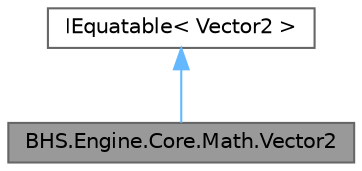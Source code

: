 digraph "BHS.Engine.Core.Math.Vector2"
{
 // LATEX_PDF_SIZE
  bgcolor="transparent";
  edge [fontname=Helvetica,fontsize=10,labelfontname=Helvetica,labelfontsize=10];
  node [fontname=Helvetica,fontsize=10,shape=box,height=0.2,width=0.4];
  Node1 [id="Node000001",label="BHS.Engine.Core.Math.Vector2",height=0.2,width=0.4,color="gray40", fillcolor="grey60", style="filled", fontcolor="black",tooltip="2D вектор для позиций и скоростей"];
  Node2 -> Node1 [id="edge1_Node000001_Node000002",dir="back",color="steelblue1",style="solid",tooltip=" "];
  Node2 [id="Node000002",label="IEquatable\< Vector2 \>",height=0.2,width=0.4,color="gray40", fillcolor="white", style="filled",tooltip=" "];
}
